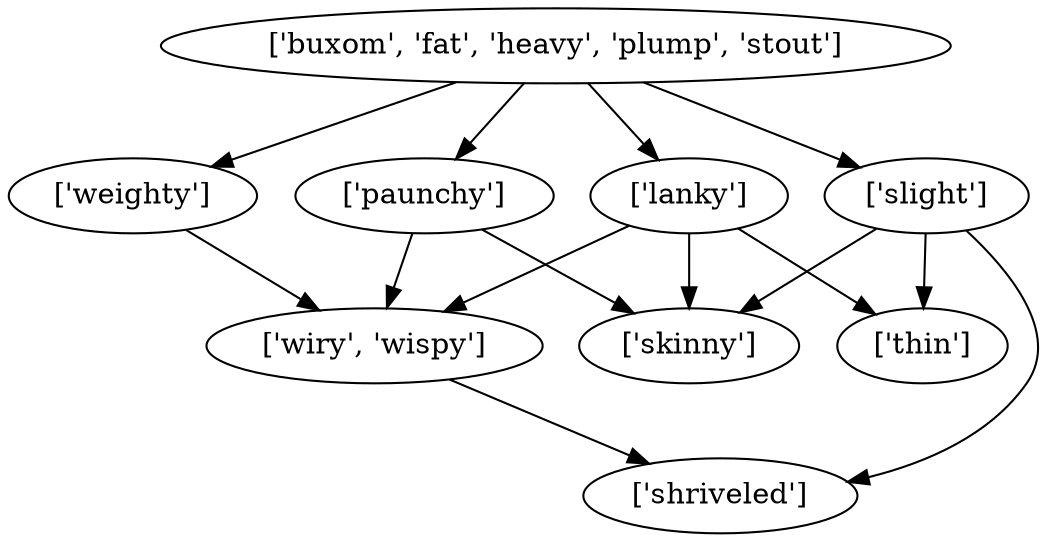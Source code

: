 strict digraph  {
	"['lanky']" -> "['wiry', 'wispy']";
	"['lanky']" -> "['thin']";
	"['lanky']" -> "['skinny']";
	"['wiry', 'wispy']" -> "['shriveled']";
	"['buxom', 'fat', 'heavy', 'plump', 'stout']" -> "['lanky']";
	"['buxom', 'fat', 'heavy', 'plump', 'stout']" -> "['weighty']";
	"['buxom', 'fat', 'heavy', 'plump', 'stout']" -> "['paunchy']";
	"['buxom', 'fat', 'heavy', 'plump', 'stout']" -> "['slight']";
	"['weighty']" -> "['wiry', 'wispy']";
	"['paunchy']" -> "['wiry', 'wispy']";
	"['paunchy']" -> "['skinny']";
	"['slight']" -> "['thin']";
	"['slight']" -> "['skinny']";
	"['slight']" -> "['shriveled']";
}
